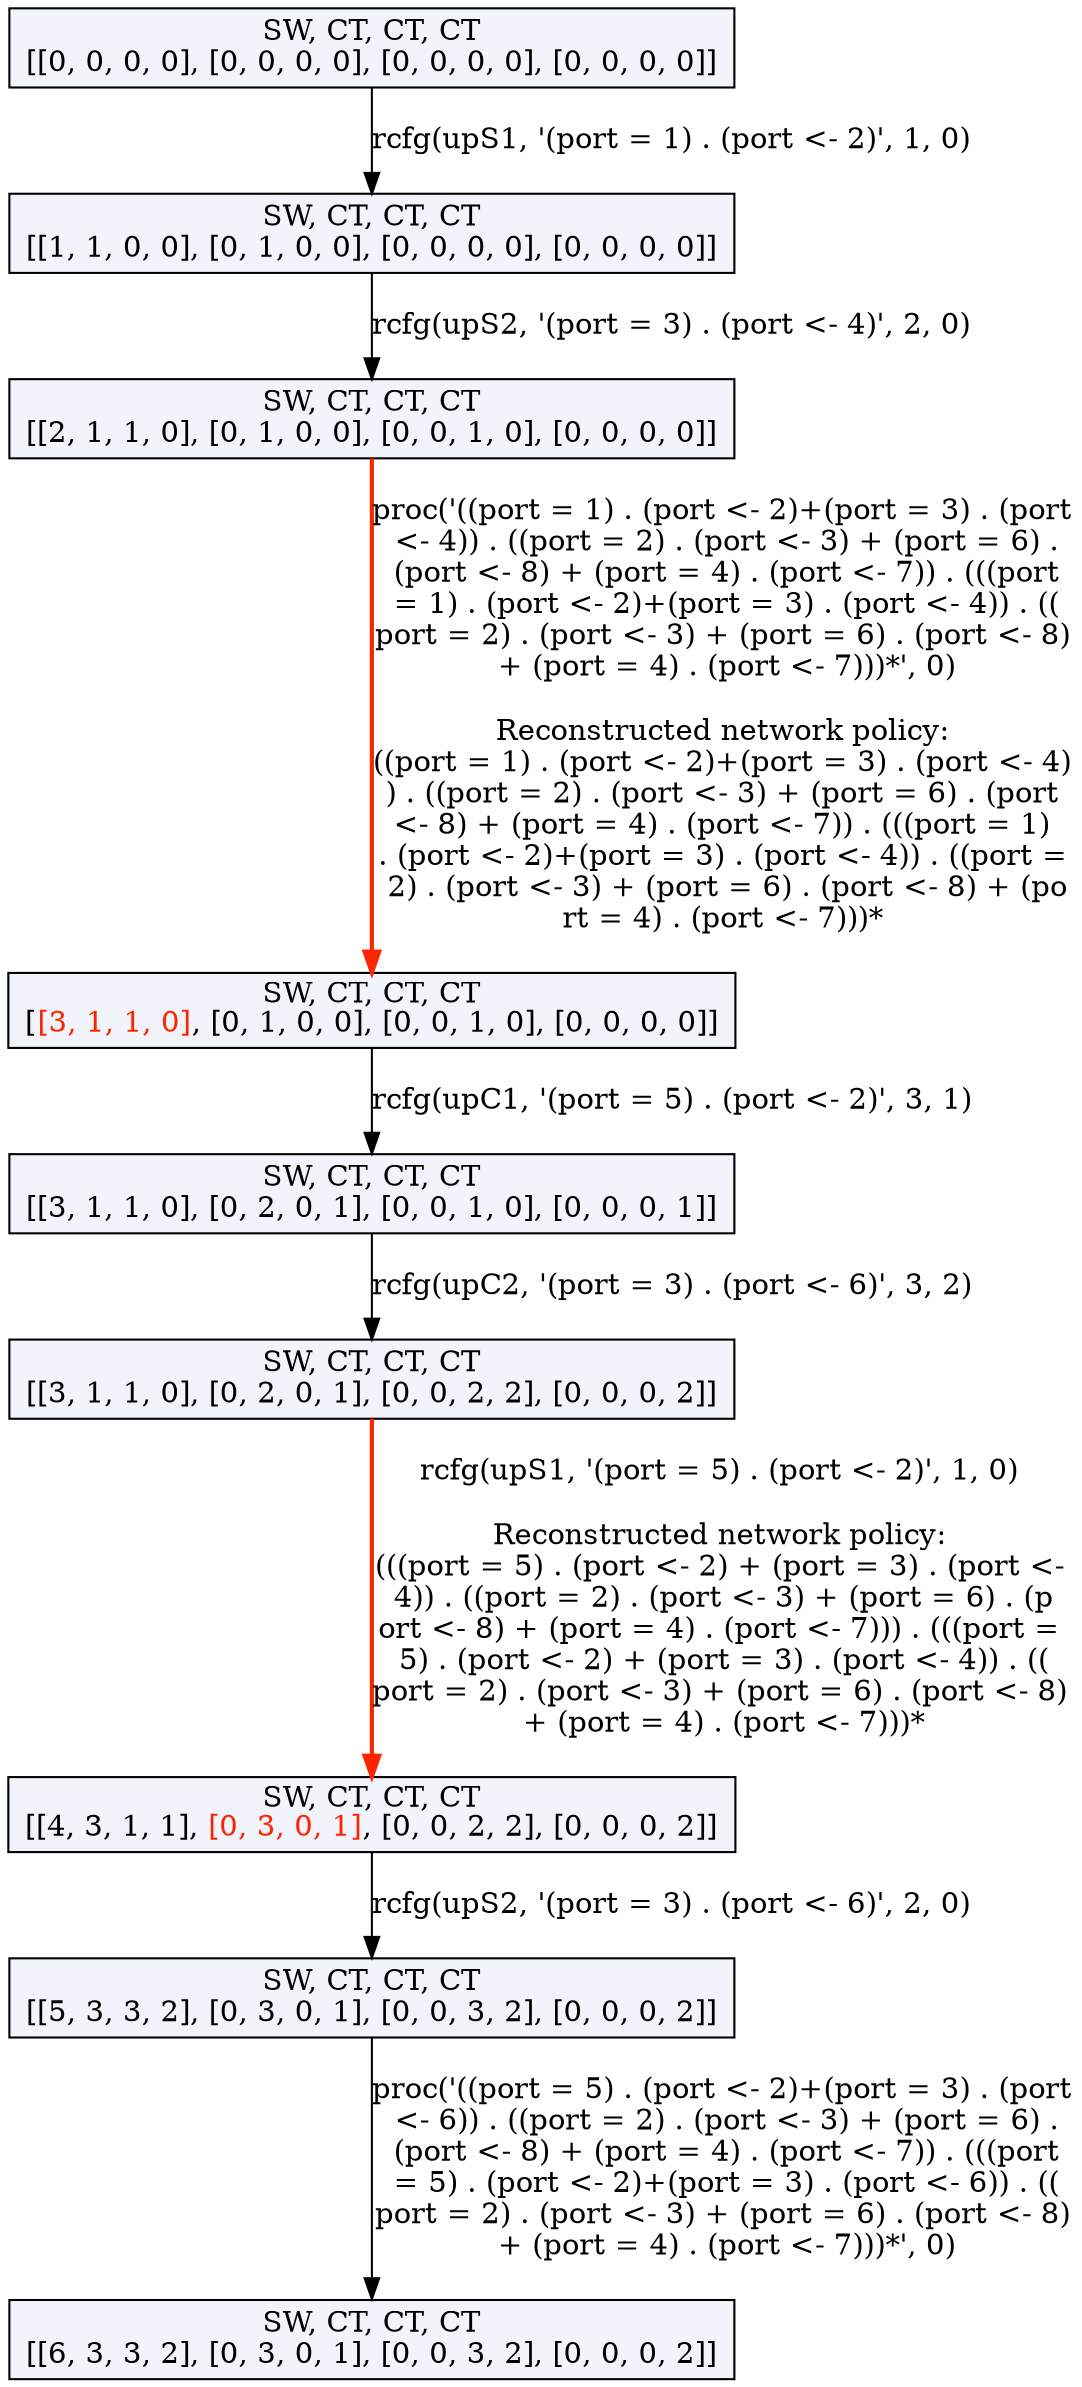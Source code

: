digraph g {
n0 [label=<SW, CT, CT, CT<br/>[[0, 0, 0, 0], [0, 0, 0, 0], [0, 0, 0, 0], [0, 0, 0, 0]]>, shape=rectangle, style=filled, fillcolor="#F2F4FB"];
n1 [label=<SW, CT, CT, CT<br/>[[1, 1, 0, 0], [0, 1, 0, 0], [0, 0, 0, 0], [0, 0, 0, 0]]>, shape=rectangle, style=filled, fillcolor="#F2F4FB"];
n0 -> n1 [label="rcfg(upS1, '(port = 1) . (port <- 2)', 1, 0)", color="#000000", penwidth=1.0];
n2 [label=<SW, CT, CT, CT<br/>[[2, 1, 1, 0], [0, 1, 0, 0], [0, 0, 1, 0], [0, 0, 0, 0]]>, shape=rectangle, style=filled, fillcolor="#F2F4FB"];
n1 -> n2 [label="rcfg(upS2, '(port = 3) . (port <- 4)', 2, 0)", color="#000000", penwidth=1.0];
n3 [label=<SW, CT, CT, CT<br/>[<font color="#FF2400">[3, 1, 1, 0]</font>, [0, 1, 0, 0], [0, 0, 1, 0], [0, 0, 0, 0]]>, shape=rectangle, style=filled, fillcolor="#F2F4FB"];
n2 -> n3 [label="proc('((port = 1) . (port <- 2)+(port = 3) . (port
 <- 4)) . ((port = 2) . (port <- 3) + (port = 6) .
 (port <- 8) + (port = 4) . (port <- 7)) . (((port
 = 1) . (port <- 2)+(port = 3) . (port <- 4)) . ((
port = 2) . (port <- 3) + (port = 6) . (port <- 8)
 + (port = 4) . (port <- 7)))*', 0)

Reconstructed network policy:
((port = 1) . (port <- 2)+(port = 3) . (port <- 4)
) . ((port = 2) . (port <- 3) + (port = 6) . (port
 <- 8) + (port = 4) . (port <- 7)) . (((port = 1) 
. (port <- 2)+(port = 3) . (port <- 4)) . ((port =
 2) . (port <- 3) + (port = 6) . (port <- 8) + (po
rt = 4) . (port <- 7)))*", color="#FF2400", penwidth=2.0];
n4 [label=<SW, CT, CT, CT<br/>[[3, 1, 1, 0], [0, 2, 0, 1], [0, 0, 1, 0], [0, 0, 0, 1]]>, shape=rectangle, style=filled, fillcolor="#F2F4FB"];
n3 -> n4 [label="rcfg(upC1, '(port = 5) . (port <- 2)', 3, 1)", color="#000000", penwidth=1.0];
n5 [label=<SW, CT, CT, CT<br/>[[3, 1, 1, 0], [0, 2, 0, 1], [0, 0, 2, 2], [0, 0, 0, 2]]>, shape=rectangle, style=filled, fillcolor="#F2F4FB"];
n4 -> n5 [label="rcfg(upC2, '(port = 3) . (port <- 6)', 3, 2)", color="#000000", penwidth=1.0];
n6 [label=<SW, CT, CT, CT<br/>[[4, 3, 1, 1], <font color="#FF2400">[0, 3, 0, 1]</font>, [0, 0, 2, 2], [0, 0, 0, 2]]>, shape=rectangle, style=filled, fillcolor="#F2F4FB"];
n5 -> n6 [label="rcfg(upS1, '(port = 5) . (port <- 2)', 1, 0)

Reconstructed network policy:
(((port = 5) . (port <- 2) + (port = 3) . (port <-
 4)) . ((port = 2) . (port <- 3) + (port = 6) . (p
ort <- 8) + (port = 4) . (port <- 7))) . (((port =
 5) . (port <- 2) + (port = 3) . (port <- 4)) . ((
port = 2) . (port <- 3) + (port = 6) . (port <- 8)
 + (port = 4) . (port <- 7)))*", color="#FF2400", penwidth=2.0];
n7 [label=<SW, CT, CT, CT<br/>[[5, 3, 3, 2], [0, 3, 0, 1], [0, 0, 3, 2], [0, 0, 0, 2]]>, shape=rectangle, style=filled, fillcolor="#F2F4FB"];
n6 -> n7 [label="rcfg(upS2, '(port = 3) . (port <- 6)', 2, 0)", color="#000000", penwidth=1.0];
n8 [label=<SW, CT, CT, CT<br/>[[6, 3, 3, 2], [0, 3, 0, 1], [0, 0, 3, 2], [0, 0, 0, 2]]>, shape=rectangle, style=filled, fillcolor="#F2F4FB"];
n7 -> n8 [label="proc('((port = 5) . (port <- 2)+(port = 3) . (port
 <- 6)) . ((port = 2) . (port <- 3) + (port = 6) .
 (port <- 8) + (port = 4) . (port <- 7)) . (((port
 = 5) . (port <- 2)+(port = 3) . (port <- 6)) . ((
port = 2) . (port <- 3) + (port = 6) . (port <- 8)
 + (port = 4) . (port <- 7)))*', 0)", color="#000000", penwidth=1.0];
}